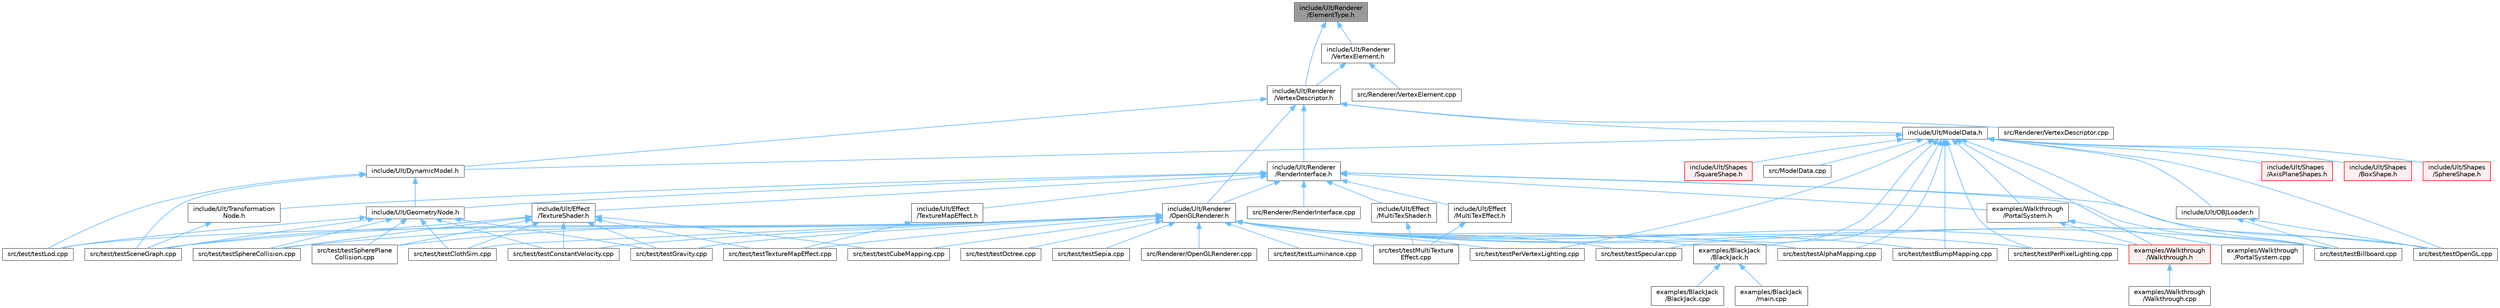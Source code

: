 digraph "include/Ult/Renderer/ElementType.h"
{
 // LATEX_PDF_SIZE
  bgcolor="transparent";
  edge [fontname=Helvetica,fontsize=10,labelfontname=Helvetica,labelfontsize=10];
  node [fontname=Helvetica,fontsize=10,shape=box,height=0.2,width=0.4];
  Node1 [id="Node000001",label="include/Ult/Renderer\l/ElementType.h",height=0.2,width=0.4,color="gray40", fillcolor="grey60", style="filled", fontcolor="black",tooltip=" "];
  Node1 -> Node2 [id="edge1_Node000001_Node000002",dir="back",color="steelblue1",style="solid",tooltip=" "];
  Node2 [id="Node000002",label="include/Ult/Renderer\l/VertexDescriptor.h",height=0.2,width=0.4,color="grey40", fillcolor="white", style="filled",URL="$_vertex_descriptor_8h.html",tooltip=" "];
  Node2 -> Node3 [id="edge2_Node000002_Node000003",dir="back",color="steelblue1",style="solid",tooltip=" "];
  Node3 [id="Node000003",label="include/Ult/DynamicModel.h",height=0.2,width=0.4,color="grey40", fillcolor="white", style="filled",URL="$_dynamic_model_8h.html",tooltip=" "];
  Node3 -> Node4 [id="edge3_Node000003_Node000004",dir="back",color="steelblue1",style="solid",tooltip=" "];
  Node4 [id="Node000004",label="include/Ult/GeometryNode.h",height=0.2,width=0.4,color="grey40", fillcolor="white", style="filled",URL="$_geometry_node_8h.html",tooltip=" "];
  Node4 -> Node5 [id="edge4_Node000004_Node000005",dir="back",color="steelblue1",style="solid",tooltip=" "];
  Node5 [id="Node000005",label="src/test/testClothSim.cpp",height=0.2,width=0.4,color="grey40", fillcolor="white", style="filled",URL="$test_cloth_sim_8cpp.html",tooltip=" "];
  Node4 -> Node6 [id="edge5_Node000004_Node000006",dir="back",color="steelblue1",style="solid",tooltip=" "];
  Node6 [id="Node000006",label="src/test/testConstantVelocity.cpp",height=0.2,width=0.4,color="grey40", fillcolor="white", style="filled",URL="$test_constant_velocity_8cpp.html",tooltip=" "];
  Node4 -> Node7 [id="edge6_Node000004_Node000007",dir="back",color="steelblue1",style="solid",tooltip=" "];
  Node7 [id="Node000007",label="src/test/testGravity.cpp",height=0.2,width=0.4,color="grey40", fillcolor="white", style="filled",URL="$test_gravity_8cpp.html",tooltip=" "];
  Node4 -> Node8 [id="edge7_Node000004_Node000008",dir="back",color="steelblue1",style="solid",tooltip=" "];
  Node8 [id="Node000008",label="src/test/testLod.cpp",height=0.2,width=0.4,color="grey40", fillcolor="white", style="filled",URL="$test_lod_8cpp.html",tooltip=" "];
  Node4 -> Node9 [id="edge8_Node000004_Node000009",dir="back",color="steelblue1",style="solid",tooltip=" "];
  Node9 [id="Node000009",label="src/test/testSceneGraph.cpp",height=0.2,width=0.4,color="grey40", fillcolor="white", style="filled",URL="$test_scene_graph_8cpp.html",tooltip=" "];
  Node4 -> Node10 [id="edge9_Node000004_Node000010",dir="back",color="steelblue1",style="solid",tooltip=" "];
  Node10 [id="Node000010",label="src/test/testSphereCollision.cpp",height=0.2,width=0.4,color="grey40", fillcolor="white", style="filled",URL="$test_sphere_collision_8cpp.html",tooltip=" "];
  Node4 -> Node11 [id="edge10_Node000004_Node000011",dir="back",color="steelblue1",style="solid",tooltip=" "];
  Node11 [id="Node000011",label="src/test/testSpherePlane\lCollision.cpp",height=0.2,width=0.4,color="grey40", fillcolor="white", style="filled",URL="$test_sphere_plane_collision_8cpp.html",tooltip=" "];
  Node3 -> Node8 [id="edge11_Node000003_Node000008",dir="back",color="steelblue1",style="solid",tooltip=" "];
  Node3 -> Node9 [id="edge12_Node000003_Node000009",dir="back",color="steelblue1",style="solid",tooltip=" "];
  Node2 -> Node12 [id="edge13_Node000002_Node000012",dir="back",color="steelblue1",style="solid",tooltip=" "];
  Node12 [id="Node000012",label="include/Ult/ModelData.h",height=0.2,width=0.4,color="grey40", fillcolor="white", style="filled",URL="$_model_data_8h.html",tooltip=" "];
  Node12 -> Node13 [id="edge14_Node000012_Node000013",dir="back",color="steelblue1",style="solid",tooltip=" "];
  Node13 [id="Node000013",label="examples/BlackJack\l/BlackJack.h",height=0.2,width=0.4,color="grey40", fillcolor="white", style="filled",URL="$_black_jack_8h.html",tooltip=" "];
  Node13 -> Node14 [id="edge15_Node000013_Node000014",dir="back",color="steelblue1",style="solid",tooltip=" "];
  Node14 [id="Node000014",label="examples/BlackJack\l/BlackJack.cpp",height=0.2,width=0.4,color="grey40", fillcolor="white", style="filled",URL="$_black_jack_8cpp.html",tooltip=" "];
  Node13 -> Node15 [id="edge16_Node000013_Node000015",dir="back",color="steelblue1",style="solid",tooltip=" "];
  Node15 [id="Node000015",label="examples/BlackJack\l/main.cpp",height=0.2,width=0.4,color="grey40", fillcolor="white", style="filled",URL="$_black_jack_2main_8cpp.html",tooltip=" "];
  Node12 -> Node16 [id="edge17_Node000012_Node000016",dir="back",color="steelblue1",style="solid",tooltip=" "];
  Node16 [id="Node000016",label="examples/Walkthrough\l/PortalSystem.h",height=0.2,width=0.4,color="grey40", fillcolor="white", style="filled",URL="$_portal_system_8h.html",tooltip=" "];
  Node16 -> Node17 [id="edge18_Node000016_Node000017",dir="back",color="steelblue1",style="solid",tooltip=" "];
  Node17 [id="Node000017",label="examples/Walkthrough\l/PortalSystem.cpp",height=0.2,width=0.4,color="grey40", fillcolor="white", style="filled",URL="$_portal_system_8cpp.html",tooltip=" "];
  Node16 -> Node18 [id="edge19_Node000016_Node000018",dir="back",color="steelblue1",style="solid",tooltip=" "];
  Node18 [id="Node000018",label="examples/Walkthrough\l/Walkthrough.h",height=0.2,width=0.4,color="red", fillcolor="#FFF0F0", style="filled",URL="$_walkthrough_8h.html",tooltip=" "];
  Node18 -> Node19 [id="edge20_Node000018_Node000019",dir="back",color="steelblue1",style="solid",tooltip=" "];
  Node19 [id="Node000019",label="examples/Walkthrough\l/Walkthrough.cpp",height=0.2,width=0.4,color="grey40", fillcolor="white", style="filled",URL="$_walkthrough_8cpp.html",tooltip=" "];
  Node12 -> Node18 [id="edge21_Node000012_Node000018",dir="back",color="steelblue1",style="solid",tooltip=" "];
  Node12 -> Node3 [id="edge22_Node000012_Node000003",dir="back",color="steelblue1",style="solid",tooltip=" "];
  Node12 -> Node21 [id="edge23_Node000012_Node000021",dir="back",color="steelblue1",style="solid",tooltip=" "];
  Node21 [id="Node000021",label="include/Ult/OBJLoader.h",height=0.2,width=0.4,color="grey40", fillcolor="white", style="filled",URL="$_o_b_j_loader_8h.html",tooltip=" "];
  Node21 -> Node22 [id="edge24_Node000021_Node000022",dir="back",color="steelblue1",style="solid",tooltip=" "];
  Node22 [id="Node000022",label="src/test/testBillboard.cpp",height=0.2,width=0.4,color="grey40", fillcolor="white", style="filled",URL="$test_billboard_8cpp.html",tooltip=" "];
  Node21 -> Node23 [id="edge25_Node000021_Node000023",dir="back",color="steelblue1",style="solid",tooltip=" "];
  Node23 [id="Node000023",label="src/test/testOpenGL.cpp",height=0.2,width=0.4,color="grey40", fillcolor="white", style="filled",URL="$test_open_g_l_8cpp.html",tooltip=" "];
  Node12 -> Node24 [id="edge26_Node000012_Node000024",dir="back",color="steelblue1",style="solid",tooltip=" "];
  Node24 [id="Node000024",label="include/Ult/Shapes\l/AxisPlaneShapes.h",height=0.2,width=0.4,color="red", fillcolor="#FFF0F0", style="filled",URL="$_axis_plane_shapes_8h.html",tooltip=" "];
  Node12 -> Node33 [id="edge27_Node000012_Node000033",dir="back",color="steelblue1",style="solid",tooltip=" "];
  Node33 [id="Node000033",label="include/Ult/Shapes\l/BoxShape.h",height=0.2,width=0.4,color="red", fillcolor="#FFF0F0", style="filled",URL="$_box_shape_8h.html",tooltip=" "];
  Node12 -> Node34 [id="edge28_Node000012_Node000034",dir="back",color="steelblue1",style="solid",tooltip=" "];
  Node34 [id="Node000034",label="include/Ult/Shapes\l/SphereShape.h",height=0.2,width=0.4,color="red", fillcolor="#FFF0F0", style="filled",URL="$_sphere_shape_8h.html",tooltip=" "];
  Node12 -> Node35 [id="edge29_Node000012_Node000035",dir="back",color="steelblue1",style="solid",tooltip=" "];
  Node35 [id="Node000035",label="include/Ult/Shapes\l/SquareShape.h",height=0.2,width=0.4,color="red", fillcolor="#FFF0F0", style="filled",URL="$_square_shape_8h.html",tooltip=" "];
  Node12 -> Node36 [id="edge30_Node000012_Node000036",dir="back",color="steelblue1",style="solid",tooltip=" "];
  Node36 [id="Node000036",label="src/ModelData.cpp",height=0.2,width=0.4,color="grey40", fillcolor="white", style="filled",URL="$_model_data_8cpp.html",tooltip=" "];
  Node12 -> Node26 [id="edge31_Node000012_Node000026",dir="back",color="steelblue1",style="solid",tooltip=" "];
  Node26 [id="Node000026",label="src/test/testAlphaMapping.cpp",height=0.2,width=0.4,color="grey40", fillcolor="white", style="filled",URL="$test_alpha_mapping_8cpp.html",tooltip=" "];
  Node12 -> Node22 [id="edge32_Node000012_Node000022",dir="back",color="steelblue1",style="solid",tooltip=" "];
  Node12 -> Node27 [id="edge33_Node000012_Node000027",dir="back",color="steelblue1",style="solid",tooltip=" "];
  Node27 [id="Node000027",label="src/test/testBumpMapping.cpp",height=0.2,width=0.4,color="grey40", fillcolor="white", style="filled",URL="$test_bump_mapping_8cpp.html",tooltip=" "];
  Node12 -> Node23 [id="edge34_Node000012_Node000023",dir="back",color="steelblue1",style="solid",tooltip=" "];
  Node12 -> Node29 [id="edge35_Node000012_Node000029",dir="back",color="steelblue1",style="solid",tooltip=" "];
  Node29 [id="Node000029",label="src/test/testPerPixelLighting.cpp",height=0.2,width=0.4,color="grey40", fillcolor="white", style="filled",URL="$test_per_pixel_lighting_8cpp.html",tooltip=" "];
  Node12 -> Node30 [id="edge36_Node000012_Node000030",dir="back",color="steelblue1",style="solid",tooltip=" "];
  Node30 [id="Node000030",label="src/test/testPerVertexLighting.cpp",height=0.2,width=0.4,color="grey40", fillcolor="white", style="filled",URL="$test_per_vertex_lighting_8cpp.html",tooltip=" "];
  Node12 -> Node32 [id="edge37_Node000012_Node000032",dir="back",color="steelblue1",style="solid",tooltip=" "];
  Node32 [id="Node000032",label="src/test/testSpecular.cpp",height=0.2,width=0.4,color="grey40", fillcolor="white", style="filled",URL="$test_specular_8cpp.html",tooltip=" "];
  Node2 -> Node37 [id="edge38_Node000002_Node000037",dir="back",color="steelblue1",style="solid",tooltip=" "];
  Node37 [id="Node000037",label="include/Ult/Renderer\l/OpenGLRenderer.h",height=0.2,width=0.4,color="grey40", fillcolor="white", style="filled",URL="$_open_g_l_renderer_8h.html",tooltip=" "];
  Node37 -> Node13 [id="edge39_Node000037_Node000013",dir="back",color="steelblue1",style="solid",tooltip=" "];
  Node37 -> Node18 [id="edge40_Node000037_Node000018",dir="back",color="steelblue1",style="solid",tooltip=" "];
  Node37 -> Node38 [id="edge41_Node000037_Node000038",dir="back",color="steelblue1",style="solid",tooltip=" "];
  Node38 [id="Node000038",label="src/Renderer/OpenGLRenderer.cpp",height=0.2,width=0.4,color="grey40", fillcolor="white", style="filled",URL="$_open_g_l_renderer_8cpp.html",tooltip=" "];
  Node37 -> Node26 [id="edge42_Node000037_Node000026",dir="back",color="steelblue1",style="solid",tooltip=" "];
  Node37 -> Node22 [id="edge43_Node000037_Node000022",dir="back",color="steelblue1",style="solid",tooltip=" "];
  Node37 -> Node27 [id="edge44_Node000037_Node000027",dir="back",color="steelblue1",style="solid",tooltip=" "];
  Node37 -> Node5 [id="edge45_Node000037_Node000005",dir="back",color="steelblue1",style="solid",tooltip=" "];
  Node37 -> Node6 [id="edge46_Node000037_Node000006",dir="back",color="steelblue1",style="solid",tooltip=" "];
  Node37 -> Node39 [id="edge47_Node000037_Node000039",dir="back",color="steelblue1",style="solid",tooltip=" "];
  Node39 [id="Node000039",label="src/test/testCubeMapping.cpp",height=0.2,width=0.4,color="grey40", fillcolor="white", style="filled",URL="$test_cube_mapping_8cpp.html",tooltip=" "];
  Node37 -> Node7 [id="edge48_Node000037_Node000007",dir="back",color="steelblue1",style="solid",tooltip=" "];
  Node37 -> Node8 [id="edge49_Node000037_Node000008",dir="back",color="steelblue1",style="solid",tooltip=" "];
  Node37 -> Node28 [id="edge50_Node000037_Node000028",dir="back",color="steelblue1",style="solid",tooltip=" "];
  Node28 [id="Node000028",label="src/test/testLuminance.cpp",height=0.2,width=0.4,color="grey40", fillcolor="white", style="filled",URL="$test_luminance_8cpp.html",tooltip=" "];
  Node37 -> Node40 [id="edge51_Node000037_Node000040",dir="back",color="steelblue1",style="solid",tooltip=" "];
  Node40 [id="Node000040",label="src/test/testMultiTexture\lEffect.cpp",height=0.2,width=0.4,color="grey40", fillcolor="white", style="filled",URL="$test_multi_texture_effect_8cpp.html",tooltip=" "];
  Node37 -> Node41 [id="edge52_Node000037_Node000041",dir="back",color="steelblue1",style="solid",tooltip=" "];
  Node41 [id="Node000041",label="src/test/testOctree.cpp",height=0.2,width=0.4,color="grey40", fillcolor="white", style="filled",URL="$test_octree_8cpp.html",tooltip=" "];
  Node37 -> Node23 [id="edge53_Node000037_Node000023",dir="back",color="steelblue1",style="solid",tooltip=" "];
  Node37 -> Node29 [id="edge54_Node000037_Node000029",dir="back",color="steelblue1",style="solid",tooltip=" "];
  Node37 -> Node30 [id="edge55_Node000037_Node000030",dir="back",color="steelblue1",style="solid",tooltip=" "];
  Node37 -> Node9 [id="edge56_Node000037_Node000009",dir="back",color="steelblue1",style="solid",tooltip=" "];
  Node37 -> Node31 [id="edge57_Node000037_Node000031",dir="back",color="steelblue1",style="solid",tooltip=" "];
  Node31 [id="Node000031",label="src/test/testSepia.cpp",height=0.2,width=0.4,color="grey40", fillcolor="white", style="filled",URL="$test_sepia_8cpp.html",tooltip=" "];
  Node37 -> Node32 [id="edge58_Node000037_Node000032",dir="back",color="steelblue1",style="solid",tooltip=" "];
  Node37 -> Node10 [id="edge59_Node000037_Node000010",dir="back",color="steelblue1",style="solid",tooltip=" "];
  Node37 -> Node11 [id="edge60_Node000037_Node000011",dir="back",color="steelblue1",style="solid",tooltip=" "];
  Node37 -> Node42 [id="edge61_Node000037_Node000042",dir="back",color="steelblue1",style="solid",tooltip=" "];
  Node42 [id="Node000042",label="src/test/testTextureMapEffect.cpp",height=0.2,width=0.4,color="grey40", fillcolor="white", style="filled",URL="$test_texture_map_effect_8cpp.html",tooltip=" "];
  Node2 -> Node43 [id="edge62_Node000002_Node000043",dir="back",color="steelblue1",style="solid",tooltip=" "];
  Node43 [id="Node000043",label="include/Ult/Renderer\l/RenderInterface.h",height=0.2,width=0.4,color="grey40", fillcolor="white", style="filled",URL="$_render_interface_8h.html",tooltip=" "];
  Node43 -> Node16 [id="edge63_Node000043_Node000016",dir="back",color="steelblue1",style="solid",tooltip=" "];
  Node43 -> Node44 [id="edge64_Node000043_Node000044",dir="back",color="steelblue1",style="solid",tooltip=" "];
  Node44 [id="Node000044",label="include/Ult/Effect\l/MultiTexEffect.h",height=0.2,width=0.4,color="grey40", fillcolor="white", style="filled",URL="$_multi_tex_effect_8h.html",tooltip=" "];
  Node44 -> Node40 [id="edge65_Node000044_Node000040",dir="back",color="steelblue1",style="solid",tooltip=" "];
  Node43 -> Node45 [id="edge66_Node000043_Node000045",dir="back",color="steelblue1",style="solid",tooltip=" "];
  Node45 [id="Node000045",label="include/Ult/Effect\l/MultiTexShader.h",height=0.2,width=0.4,color="grey40", fillcolor="white", style="filled",URL="$_multi_tex_shader_8h.html",tooltip=" "];
  Node45 -> Node40 [id="edge67_Node000045_Node000040",dir="back",color="steelblue1",style="solid",tooltip=" "];
  Node43 -> Node46 [id="edge68_Node000043_Node000046",dir="back",color="steelblue1",style="solid",tooltip=" "];
  Node46 [id="Node000046",label="include/Ult/Effect\l/TextureMapEffect.h",height=0.2,width=0.4,color="grey40", fillcolor="white", style="filled",URL="$_texture_map_effect_8h.html",tooltip=" "];
  Node46 -> Node42 [id="edge69_Node000046_Node000042",dir="back",color="steelblue1",style="solid",tooltip=" "];
  Node43 -> Node47 [id="edge70_Node000043_Node000047",dir="back",color="steelblue1",style="solid",tooltip=" "];
  Node47 [id="Node000047",label="include/Ult/Effect\l/TextureShader.h",height=0.2,width=0.4,color="grey40", fillcolor="white", style="filled",URL="$_texture_shader_8h.html",tooltip=" "];
  Node47 -> Node5 [id="edge71_Node000047_Node000005",dir="back",color="steelblue1",style="solid",tooltip=" "];
  Node47 -> Node6 [id="edge72_Node000047_Node000006",dir="back",color="steelblue1",style="solid",tooltip=" "];
  Node47 -> Node39 [id="edge73_Node000047_Node000039",dir="back",color="steelblue1",style="solid",tooltip=" "];
  Node47 -> Node7 [id="edge74_Node000047_Node000007",dir="back",color="steelblue1",style="solid",tooltip=" "];
  Node47 -> Node9 [id="edge75_Node000047_Node000009",dir="back",color="steelblue1",style="solid",tooltip=" "];
  Node47 -> Node10 [id="edge76_Node000047_Node000010",dir="back",color="steelblue1",style="solid",tooltip=" "];
  Node47 -> Node11 [id="edge77_Node000047_Node000011",dir="back",color="steelblue1",style="solid",tooltip=" "];
  Node47 -> Node42 [id="edge78_Node000047_Node000042",dir="back",color="steelblue1",style="solid",tooltip=" "];
  Node43 -> Node4 [id="edge79_Node000043_Node000004",dir="back",color="steelblue1",style="solid",tooltip=" "];
  Node43 -> Node37 [id="edge80_Node000043_Node000037",dir="back",color="steelblue1",style="solid",tooltip=" "];
  Node43 -> Node48 [id="edge81_Node000043_Node000048",dir="back",color="steelblue1",style="solid",tooltip=" "];
  Node48 [id="Node000048",label="include/Ult/Transformation\lNode.h",height=0.2,width=0.4,color="grey40", fillcolor="white", style="filled",URL="$_transformation_node_8h.html",tooltip=" "];
  Node48 -> Node9 [id="edge82_Node000048_Node000009",dir="back",color="steelblue1",style="solid",tooltip=" "];
  Node43 -> Node49 [id="edge83_Node000043_Node000049",dir="back",color="steelblue1",style="solid",tooltip=" "];
  Node49 [id="Node000049",label="src/Renderer/RenderInterface.cpp",height=0.2,width=0.4,color="grey40", fillcolor="white", style="filled",URL="$_render_interface_8cpp.html",tooltip=" "];
  Node43 -> Node22 [id="edge84_Node000043_Node000022",dir="back",color="steelblue1",style="solid",tooltip=" "];
  Node43 -> Node23 [id="edge85_Node000043_Node000023",dir="back",color="steelblue1",style="solid",tooltip=" "];
  Node2 -> Node50 [id="edge86_Node000002_Node000050",dir="back",color="steelblue1",style="solid",tooltip=" "];
  Node50 [id="Node000050",label="src/Renderer/VertexDescriptor.cpp",height=0.2,width=0.4,color="grey40", fillcolor="white", style="filled",URL="$_vertex_descriptor_8cpp.html",tooltip=" "];
  Node1 -> Node51 [id="edge87_Node000001_Node000051",dir="back",color="steelblue1",style="solid",tooltip=" "];
  Node51 [id="Node000051",label="include/Ult/Renderer\l/VertexElement.h",height=0.2,width=0.4,color="grey40", fillcolor="white", style="filled",URL="$_vertex_element_8h.html",tooltip=" "];
  Node51 -> Node2 [id="edge88_Node000051_Node000002",dir="back",color="steelblue1",style="solid",tooltip=" "];
  Node51 -> Node52 [id="edge89_Node000051_Node000052",dir="back",color="steelblue1",style="solid",tooltip=" "];
  Node52 [id="Node000052",label="src/Renderer/VertexElement.cpp",height=0.2,width=0.4,color="grey40", fillcolor="white", style="filled",URL="$_vertex_element_8cpp.html",tooltip=" "];
}
